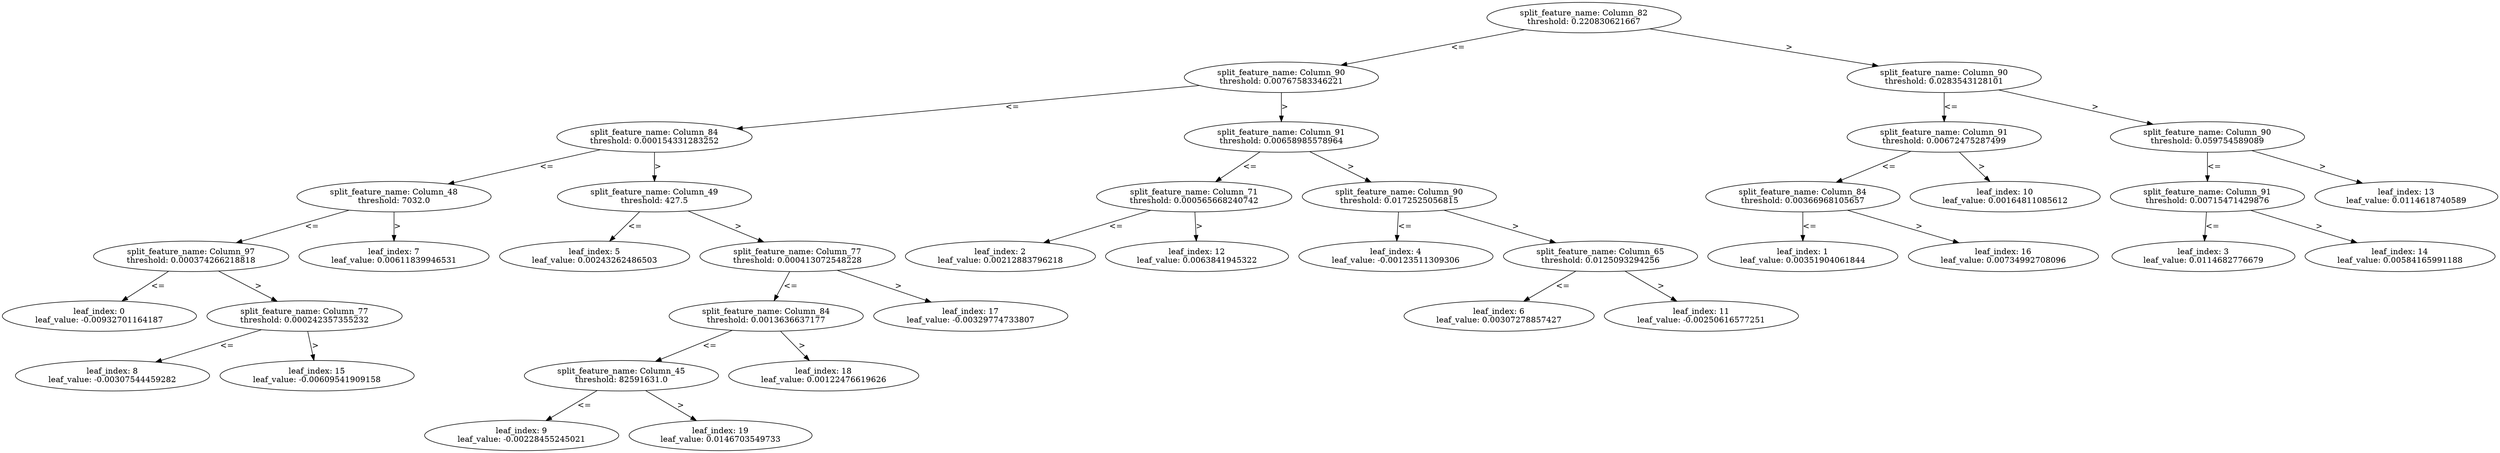 digraph Tree32 {
	split0 [label="split_feature_name: Column_82\nthreshold: 0.220830621667"]
	split1 [label="split_feature_name: Column_90\nthreshold: 0.00767583346221"]
	split4 [label="split_feature_name: Column_84\nthreshold: 0.000154331283252"]
	split6 [label="split_feature_name: Column_48\nthreshold: 7032.0"]
	split7 [label="split_feature_name: Column_97\nthreshold: 0.000374266218818"]
	leaf0 [label="leaf_index: 0\nleaf_value: -0.00932701164187"]
	split7 -> leaf0 [label="<="]
	split14 [label="split_feature_name: Column_77\nthreshold: 0.000242357355232"]
	leaf8 [label="leaf_index: 8\nleaf_value: -0.00307544459282"]
	split14 -> leaf8 [label="<="]
	leaf15 [label="leaf_index: 15\nleaf_value: -0.00609541909158"]
	split14 -> leaf15 [label=">"]
	split7 -> split14 [label=">"]
	split6 -> split7 [label="<="]
	leaf7 [label="leaf_index: 7\nleaf_value: 0.00611839946531"]
	split6 -> leaf7 [label=">"]
	split4 -> split6 [label="<="]
	split8 [label="split_feature_name: Column_49\nthreshold: 427.5"]
	leaf5 [label="leaf_index: 5\nleaf_value: 0.00243262486503"]
	split8 -> leaf5 [label="<="]
	split16 [label="split_feature_name: Column_77\nthreshold: 0.000413072548228"]
	split17 [label="split_feature_name: Column_84\nthreshold: 0.0013636637177"]
	split18 [label="split_feature_name: Column_45\nthreshold: 82591631.0"]
	leaf9 [label="leaf_index: 9\nleaf_value: -0.00228455245021"]
	split18 -> leaf9 [label="<="]
	leaf19 [label="leaf_index: 19\nleaf_value: 0.0146703549733"]
	split18 -> leaf19 [label=">"]
	split17 -> split18 [label="<="]
	leaf18 [label="leaf_index: 18\nleaf_value: 0.00122476619626"]
	split17 -> leaf18 [label=">"]
	split16 -> split17 [label="<="]
	leaf17 [label="leaf_index: 17\nleaf_value: -0.00329774733807"]
	split16 -> leaf17 [label=">"]
	split8 -> split16 [label=">"]
	split4 -> split8 [label=">"]
	split1 -> split4 [label="<="]
	split3 [label="split_feature_name: Column_91\nthreshold: 0.00658985578964"]
	split11 [label="split_feature_name: Column_71\nthreshold: 0.000565668240742"]
	leaf2 [label="leaf_index: 2\nleaf_value: 0.00212883796218"]
	split11 -> leaf2 [label="<="]
	leaf12 [label="leaf_index: 12\nleaf_value: 0.0063841945322"]
	split11 -> leaf12 [label=">"]
	split3 -> split11 [label="<="]
	split5 [label="split_feature_name: Column_90\nthreshold: 0.0172525056815"]
	leaf4 [label="leaf_index: 4\nleaf_value: -0.00123511309306"]
	split5 -> leaf4 [label="<="]
	split10 [label="split_feature_name: Column_65\nthreshold: 0.0125093294256"]
	leaf6 [label="leaf_index: 6\nleaf_value: 0.00307278857427"]
	split10 -> leaf6 [label="<="]
	leaf11 [label="leaf_index: 11\nleaf_value: -0.00250616577251"]
	split10 -> leaf11 [label=">"]
	split5 -> split10 [label=">"]
	split3 -> split5 [label=">"]
	split1 -> split3 [label=">"]
	split0 -> split1 [label="<="]
	split2 [label="split_feature_name: Column_90\nthreshold: 0.0283543128101"]
	split9 [label="split_feature_name: Column_91\nthreshold: 0.00672475287499"]
	split15 [label="split_feature_name: Column_84\nthreshold: 0.00366968105657"]
	leaf1 [label="leaf_index: 1\nleaf_value: 0.00351904061844"]
	split15 -> leaf1 [label="<="]
	leaf16 [label="leaf_index: 16\nleaf_value: 0.00734992708096"]
	split15 -> leaf16 [label=">"]
	split9 -> split15 [label="<="]
	leaf10 [label="leaf_index: 10\nleaf_value: 0.00164811085612"]
	split9 -> leaf10 [label=">"]
	split2 -> split9 [label="<="]
	split12 [label="split_feature_name: Column_90\nthreshold: 0.059754589089"]
	split13 [label="split_feature_name: Column_91\nthreshold: 0.00715471429876"]
	leaf3 [label="leaf_index: 3\nleaf_value: 0.0114682776679"]
	split13 -> leaf3 [label="<="]
	leaf14 [label="leaf_index: 14\nleaf_value: 0.00584165991188"]
	split13 -> leaf14 [label=">"]
	split12 -> split13 [label="<="]
	leaf13 [label="leaf_index: 13\nleaf_value: 0.0114618740589"]
	split12 -> leaf13 [label=">"]
	split2 -> split12 [label=">"]
	split0 -> split2 [label=">"]
}

